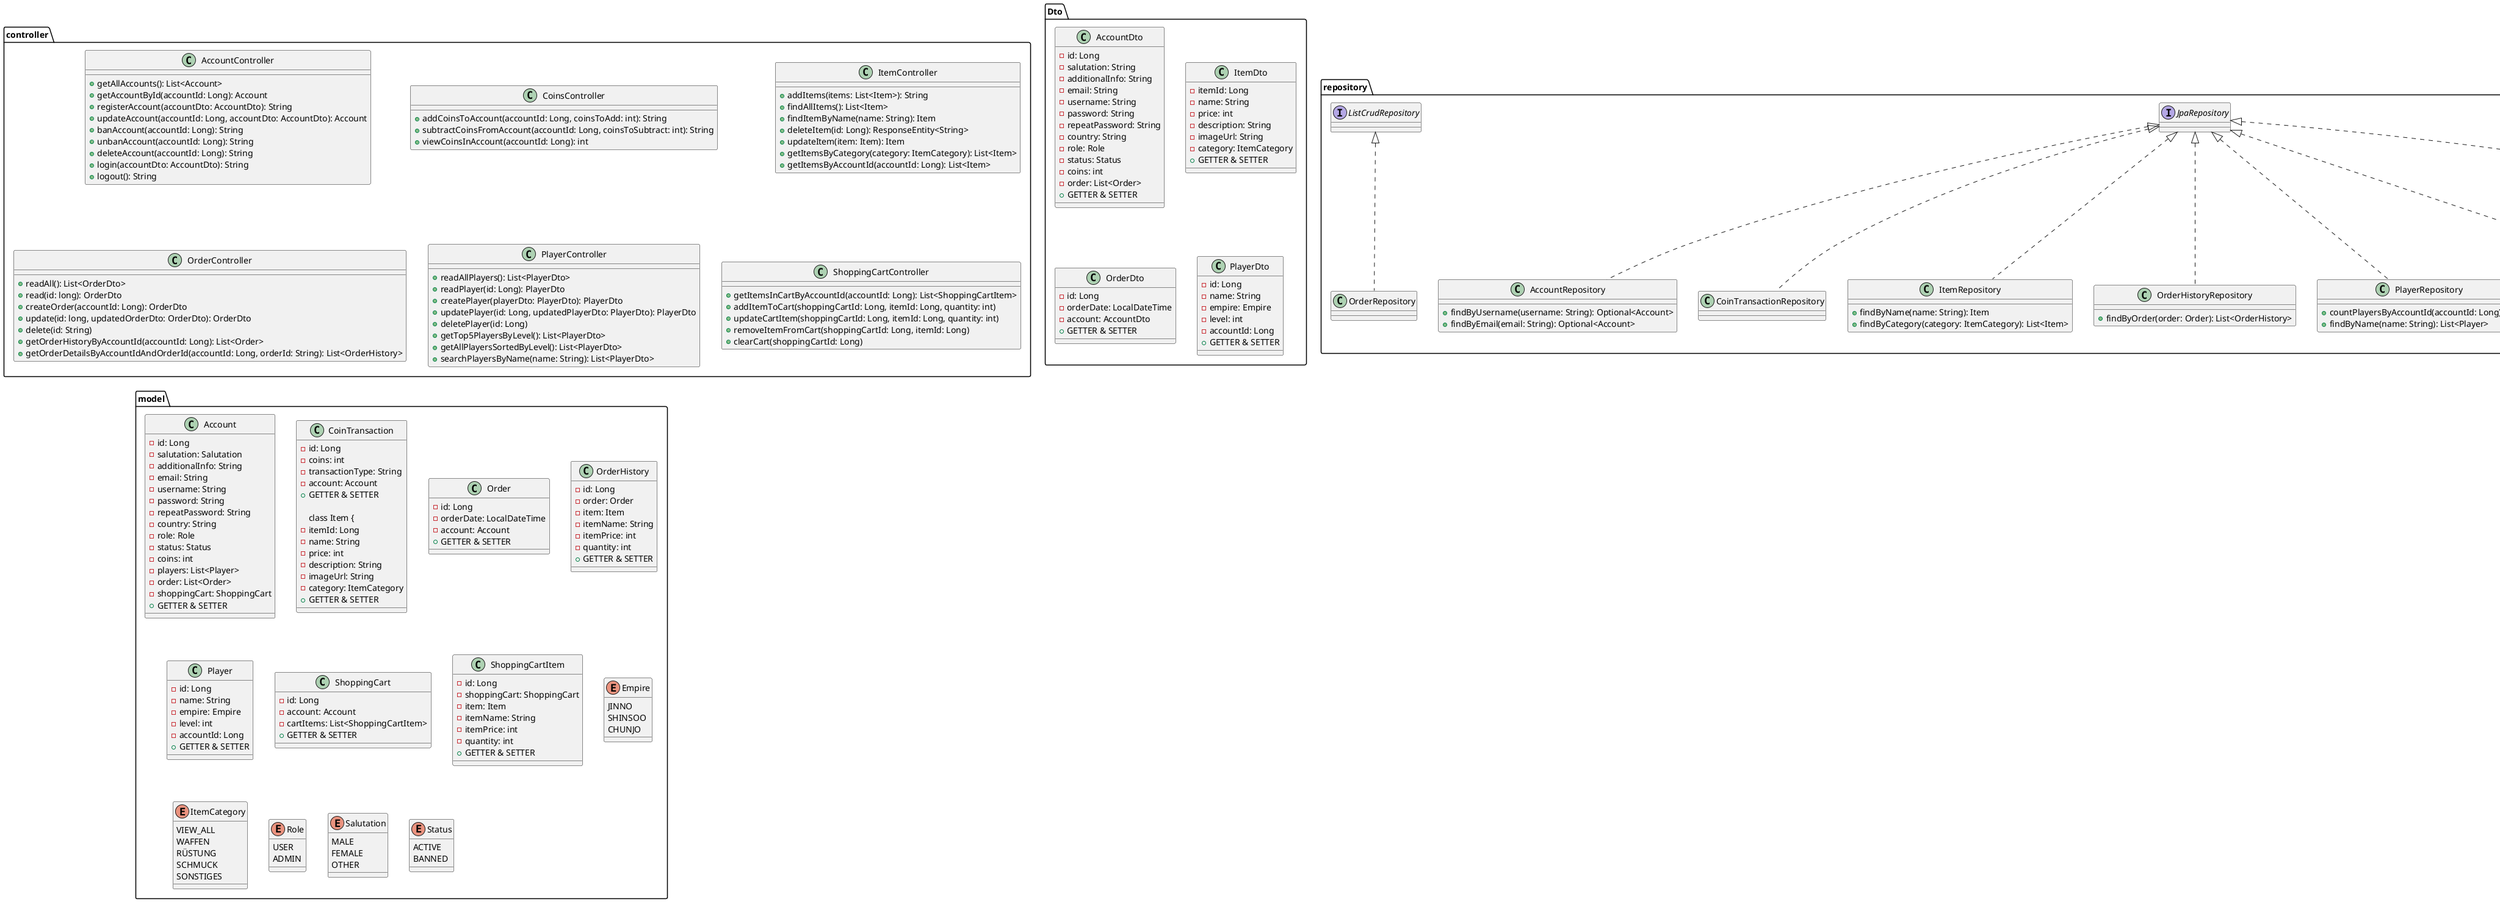 @startuml

package "controller" {

    class AccountController {
        +getAllAccounts(): List<Account>
        +getAccountById(accountId: Long): Account
        +registerAccount(accountDto: AccountDto): String
        +updateAccount(accountId: Long, accountDto: AccountDto): Account
        +banAccount(accountId: Long): String
        +unbanAccount(accountId: Long): String
        +deleteAccount(accountId: Long): String
        +login(accountDto: AccountDto): String
        +logout(): String
    }

    class CoinsController {
        +addCoinsToAccount(accountId: Long, coinsToAdd: int): String
        +subtractCoinsFromAccount(accountId: Long, coinsToSubtract: int): String
        +viewCoinsInAccount(accountId: Long): int
    }

    class ItemController {
        +addItems(items: List<Item>): String
        +findAllItems(): List<Item>
        +findItemByName(name: String): Item
        +deleteItem(id: Long): ResponseEntity<String>
        +updateItem(item: Item): Item
        +getItemsByCategory(category: ItemCategory): List<Item>
        +getItemsByAccountId(accountId: Long): List<Item>
    }

    class OrderController {
        +readAll(): List<OrderDto>
        +read(id: long): OrderDto
        +createOrder(accountId: Long): OrderDto
        +update(id: long, updatedOrderDto: OrderDto): OrderDto
        +delete(id: String)
        +getOrderHistoryByAccountId(accountId: Long): List<Order>
        +getOrderDetailsByAccountIdAndOrderId(accountId: Long, orderId: String): List<OrderHistory>
    }

    class PlayerController {
        +readAllPlayers(): List<PlayerDto>
        +readPlayer(id: Long): PlayerDto
        +createPlayer(playerDto: PlayerDto): PlayerDto
        +updatePlayer(id: Long, updatedPlayerDto: PlayerDto): PlayerDto
        +deletePlayer(id: Long)
        +getTop5PlayersByLevel(): List<PlayerDto>
        +getAllPlayersSortedByLevel(): List<PlayerDto>
        +searchPlayersByName(name: String): List<PlayerDto>
    }

    class ShoppingCartController {
        +getItemsInCartByAccountId(accountId: Long): List<ShoppingCartItem>
        +addItemToCart(shoppingCartId: Long, itemId: Long, quantity: int)
        +updateCartItem(shoppingCartId: Long, itemId: Long, quantity: int)
        +removeItemFromCart(shoppingCartId: Long, itemId: Long)
        +clearCart(shoppingCartId: Long)
    }

}

package "Dto" {

    class AccountDto {
        -id: Long
        -salutation: String
        -additionalInfo: String
        -email: String
        -username: String
        -password: String
        -repeatPassword: String
        -country: String
        -role: Role
        -status: Status
        -coins: int
        -order: List<Order>
        +GETTER & SETTER
    }

    class ItemDto {
        -itemId: Long
        -name: String
        -price: int
        -description: String
        -imageUrl: String
        -category: ItemCategory
        +GETTER & SETTER
    }

    class OrderDto {
        -id: Long
        -orderDate: LocalDateTime
        -account: AccountDto
        +GETTER & SETTER
    }

    class PlayerDto {
        -id: Long
        -name: String
        -empire: Empire
        -level: int
        -accountId: Long
        +GETTER & SETTER
    }

}

package "model" {

    class Account {
        -id: Long
        -salutation: Salutation
        -additionalInfo: String
        -email: String
        -username: String
        -password: String
        -repeatPassword: String
        -country: String
        -role: Role
        -status: Status
        -coins: int
        -players: List<Player>
        -order: List<Order>
        -shoppingCart: ShoppingCart
        +GETTER & SETTER
    }

    class CoinTransaction {
            -id: Long
            -coins: int
            -transactionType: String
            -account: Account
            +GETTER & SETTER

    class Item {
        -itemId: Long
        -name: String
        -price: int
        -description: String
        -imageUrl: String
        -category: ItemCategory
        +GETTER & SETTER
    }

    class Order {
        -id: Long
        -orderDate: LocalDateTime
        -account: Account
        +GETTER & SETTER
    }

    class OrderHistory {
        -id: Long
        -order: Order
        -item: Item
        -itemName: String
        -itemPrice: int
        -quantity: int
        +GETTER & SETTER
    }

    class Player {
        -id: Long
        -name: String
        -empire: Empire
        -level: int
        -accountId: Long
        +GETTER & SETTER
    }

    class ShoppingCart {
        -id: Long
        -account: Account
        -cartItems: List<ShoppingCartItem>
        +GETTER & SETTER
    }

    class ShoppingCartItem {
        -id: Long
        -shoppingCart: ShoppingCart
        -item: Item
        -itemName: String
        -itemPrice: int
        -quantity: int
        +GETTER & SETTER
    }

    enum Empire {
        JINNO
        SHINSOO
        CHUNJO
    }

    enum ItemCategory {
        VIEW_ALL
        WAFFEN
        RÜSTUNG
        SCHMUCK
        SONSTIGES
    }

    enum Role {
        USER
        ADMIN
    }

    enum Salutation {
        MALE
        FEMALE
        OTHER
    }

    enum Status {
        ACTIVE
        BANNED
    }

}

package "repository" {

    interface JpaRepository
    interface ListCrudRepository
    interface JpaRepository

    class AccountRepository {
        +findByUsername(username: String): Optional<Account>
        +findByEmail(email: String): Optional<Account>
    }

    class CoinTransactionRepository

    class ItemRepository {
        +findByName(name: String): Item
        +findByCategory(category: ItemCategory): List<Item>
    }

    class OrderHistoryRepository {
        +findByOrder(order: Order): List<OrderHistory>
    }

    class OrderRepository

    class PlayerRepository {
        +countPlayersByAccountId(accountId: Long): int
        +findByName(name: String): List<Player>
    }

    class ShoppingCartItemRepository {
        +findAllByShoppingCartAccountId(accountId: Long): List<ShoppingCartItem>
        +findByShoppingCartIdAndItemId(shoppingCartId: Long, itemId: Long): Optional<ShoppingCartItem>
        +deleteAllByShoppingCartId(shoppingCartId: Long): void
        +deleteAllByIdIn(ids: List<Long>): void
    }

    class ShoppingCartRepository {
        +findByAccountId(accountId: Long): Optional<ShoppingCart>
    }

    JpaRepository <|.. AccountRepository
    JpaRepository <|.. CoinTransactionRepository
    JpaRepository <|.. ItemRepository
    JpaRepository <|.. OrderHistoryRepository
    ListCrudRepository <|.. OrderRepository
    JpaRepository <|.. PlayerRepository
    JpaRepository <|.. ShoppingCartItemRepository
    JpaRepository <|.. ShoppingCartRepository

}

@enduml
